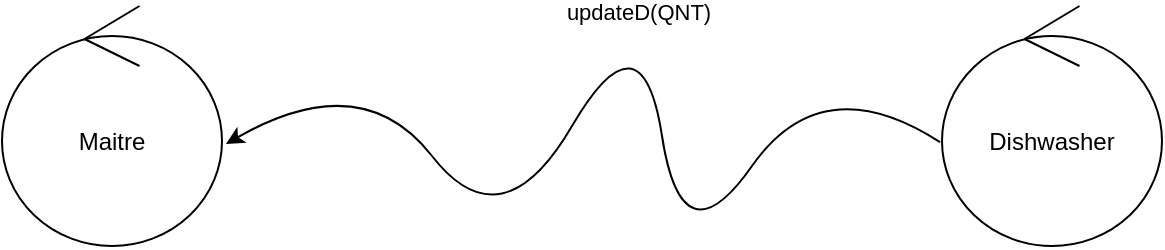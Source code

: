 <mxfile version="11.3.0" type="device" pages="1"><diagram id="B_YpGshT40k-saxI4PHI" name="Page-1"><mxGraphModel dx="854" dy="504" grid="1" gridSize="10" guides="1" tooltips="1" connect="1" arrows="1" fold="1" page="1" pageScale="1" pageWidth="827" pageHeight="1169" math="0" shadow="0"><root><mxCell id="0"/><mxCell id="1" parent="0"/><mxCell id="VmIcXvYyP3WDnB4ChGiG-1" value="Maitre" style="ellipse;shape=umlControl;whiteSpace=wrap;html=1;" vertex="1" parent="1"><mxGeometry x="130" y="210" width="110" height="120" as="geometry"/></mxCell><mxCell id="VmIcXvYyP3WDnB4ChGiG-2" value="Dishwasher" style="ellipse;shape=umlControl;whiteSpace=wrap;html=1;" vertex="1" parent="1"><mxGeometry x="600" y="210" width="110" height="120" as="geometry"/></mxCell><mxCell id="VmIcXvYyP3WDnB4ChGiG-3" value="updateD(QNT)" style="curved=1;endArrow=classic;html=1;exitX=-0.009;exitY=0.567;exitDx=0;exitDy=0;exitPerimeter=0;entryX=1.018;entryY=0.575;entryDx=0;entryDy=0;entryPerimeter=0;" edge="1" parent="1" source="VmIcXvYyP3WDnB4ChGiG-2" target="VmIcXvYyP3WDnB4ChGiG-1"><mxGeometry width="50" height="50" relative="1" as="geometry"><mxPoint x="380" y="400" as="sourcePoint"/><mxPoint x="430" y="350" as="targetPoint"/><Array as="points"><mxPoint x="540" y="240"/><mxPoint x="470" y="340"/><mxPoint x="450" y="210"/><mxPoint x="380" y="330"/><mxPoint x="310" y="240"/></Array></mxGeometry></mxCell></root></mxGraphModel></diagram></mxfile>